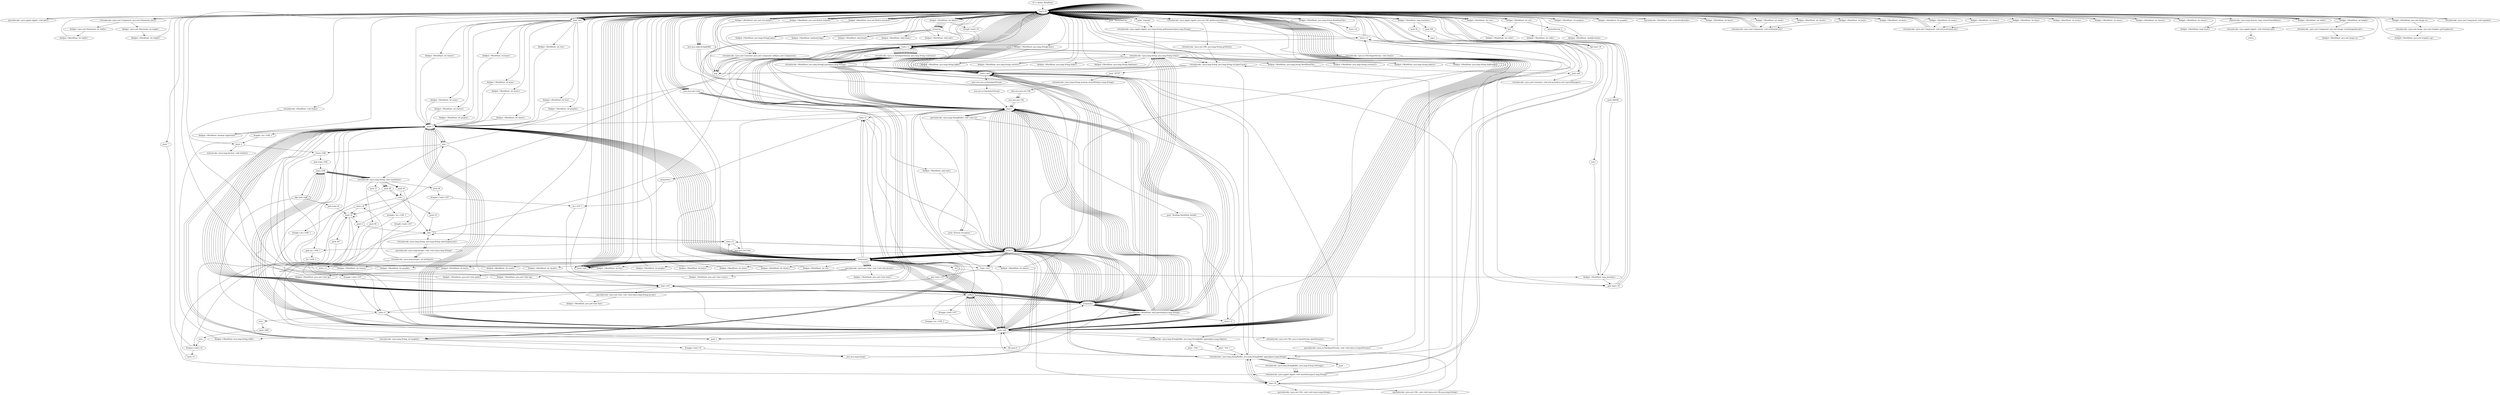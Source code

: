 digraph "" {
    "r0 := @this: WordHunt"
    "load.r r0"
    "r0 := @this: WordHunt"->"load.r r0";
    "specialinvoke <java.applet.Applet: void init()>"
    "load.r r0"->"specialinvoke <java.applet.Applet: void init()>";
    "specialinvoke <java.applet.Applet: void init()>"->"load.r r0";
    "load.r r0"->"load.r r0";
    "virtualinvoke <java.awt.Component: java.awt.Dimension size()>"
    "load.r r0"->"virtualinvoke <java.awt.Component: java.awt.Dimension size()>";
    "fieldget <java.awt.Dimension: int width>"
    "virtualinvoke <java.awt.Component: java.awt.Dimension size()>"->"fieldget <java.awt.Dimension: int width>";
    "fieldput <WordHunt: int width>"
    "fieldget <java.awt.Dimension: int width>"->"fieldput <WordHunt: int width>";
    "fieldput <WordHunt: int width>"->"load.r r0";
    "load.r r0"->"load.r r0";
    "load.r r0"->"virtualinvoke <java.awt.Component: java.awt.Dimension size()>";
    "fieldget <java.awt.Dimension: int height>"
    "virtualinvoke <java.awt.Component: java.awt.Dimension size()>"->"fieldget <java.awt.Dimension: int height>";
    "fieldput <WordHunt: int height>"
    "fieldget <java.awt.Dimension: int height>"->"fieldput <WordHunt: int height>";
    "fieldput <WordHunt: int height>"->"load.r r0";
    "push \"regcode\""
    "load.r r0"->"push \"regcode\"";
    "virtualinvoke <java.applet.Applet: java.lang.String getParameter(java.lang.String)>"
    "push \"regcode\""->"virtualinvoke <java.applet.Applet: java.lang.String getParameter(java.lang.String)>";
    "store.r r1"
    "virtualinvoke <java.applet.Applet: java.lang.String getParameter(java.lang.String)>"->"store.r r1";
    "load.r r1"
    "store.r r1"->"load.r r1";
    "virtualinvoke <java.lang.String: java.lang.String trim()>"
    "load.r r1"->"virtualinvoke <java.lang.String: java.lang.String trim()>";
    "pop"
    "virtualinvoke <java.lang.String: java.lang.String trim()>"->"pop";
    "pop"->"load.r r1";
    "virtualinvoke <java.lang.String: java.lang.String toUpperCase()>"
    "load.r r1"->"virtualinvoke <java.lang.String: java.lang.String toUpperCase()>";
    "virtualinvoke <java.lang.String: java.lang.String toUpperCase()>"->"pop";
    "pop"->"load.r r1";
    "load.r r1"->"load.r r1";
    "virtualinvoke <java.lang.String: int length()>"
    "load.r r1"->"virtualinvoke <java.lang.String: int length()>";
    "push 1"
    "virtualinvoke <java.lang.String: int length()>"->"push 1";
    "sub.i"
    "push 1"->"sub.i";
    "virtualinvoke <java.lang.String: char charAt(int)>"
    "sub.i"->"virtualinvoke <java.lang.String: char charAt(int)>";
    "push 48"
    "virtualinvoke <java.lang.String: char charAt(int)>"->"push 48";
    "sub.c"
    "push 48"->"sub.c";
    "store.i i0"
    "sub.c"->"store.i i0";
    "load.i i0"
    "store.i i0"->"load.i i0";
    "push 4"
    "load.i i0"->"push 4";
    "add.i"
    "push 4"->"add.i";
    "add.i"->"load.r r1";
    "load.r r1"->"virtualinvoke <java.lang.String: int length()>";
    "ifcmpge.i load.r r0"
    "virtualinvoke <java.lang.String: int length()>"->"ifcmpge.i load.r r0";
    "new java.lang.Integer"
    "ifcmpge.i load.r r0"->"new java.lang.Integer";
    "dup1.r"
    "new java.lang.Integer"->"dup1.r";
    "dup1.r"->"load.r r1";
    "load.r r1"->"load.i i0";
    "load.i i0"->"load.i i0";
    "push 3"
    "load.i i0"->"push 3";
    "push 3"->"add.i";
    "virtualinvoke <java.lang.String: java.lang.String substring(int,int)>"
    "add.i"->"virtualinvoke <java.lang.String: java.lang.String substring(int,int)>";
    "specialinvoke <java.lang.Integer: void <init>(java.lang.String)>"
    "virtualinvoke <java.lang.String: java.lang.String substring(int,int)>"->"specialinvoke <java.lang.Integer: void <init>(java.lang.String)>";
    "virtualinvoke <java.lang.Integer: int intValue()>"
    "specialinvoke <java.lang.Integer: void <init>(java.lang.String)>"->"virtualinvoke <java.lang.Integer: int intValue()>";
    "virtualinvoke <java.lang.Integer: int intValue()>"->"store.i i0";
    "store.i i0"->"new java.lang.Integer";
    "new java.lang.Integer"->"dup1.r";
    "dup1.r"->"load.r r1";
    "load.r r1"->"load.r r1";
    "load.r r1"->"virtualinvoke <java.lang.String: int length()>";
    "virtualinvoke <java.lang.String: int length()>"->"push 4";
    "push 4"->"sub.i";
    "sub.i"->"load.r r1";
    "load.r r1"->"virtualinvoke <java.lang.String: int length()>";
    "virtualinvoke <java.lang.String: int length()>"->"push 1";
    "push 1"->"sub.i";
    "sub.i"->"virtualinvoke <java.lang.String: java.lang.String substring(int,int)>";
    "virtualinvoke <java.lang.String: java.lang.String substring(int,int)>"->"specialinvoke <java.lang.Integer: void <init>(java.lang.String)>";
    "specialinvoke <java.lang.Integer: void <init>(java.lang.String)>"->"virtualinvoke <java.lang.Integer: int intValue()>";
    "store.i r1"
    "virtualinvoke <java.lang.Integer: int intValue()>"->"store.i r1";
    "store.i r1"->"load.r r0";
    "virtualinvoke <java.applet.Applet: java.net.URL getDocumentBase()>"
    "load.r r0"->"virtualinvoke <java.applet.Applet: java.net.URL getDocumentBase()>";
    "virtualinvoke <java.net.URL: java.lang.String getHost()>"
    "virtualinvoke <java.applet.Applet: java.net.URL getDocumentBase()>"->"virtualinvoke <java.net.URL: java.lang.String getHost()>";
    "virtualinvoke <java.net.URL: java.lang.String getHost()>"->"virtualinvoke <java.lang.String: java.lang.String toUpperCase()>";
    "store.r $r9"
    "virtualinvoke <java.lang.String: java.lang.String toUpperCase()>"->"store.r $r9";
    "push 0"
    "store.r $r9"->"push 0";
    "store.i i1"
    "push 0"->"store.i i1";
    "store.i i1"->"push 0";
    "store.i i107"
    "push 0"->"store.i i107";
    "load.r $r9"
    "store.i i107"->"load.r $r9";
    "load.r $r9"->"virtualinvoke <java.lang.String: int length()>";
    "ifle push 0"
    "virtualinvoke <java.lang.String: int length()>"->"ifle push 0";
    "ifle push 0"->"load.r $r9";
    "load.r $r9"->"virtualinvoke <java.lang.String: int length()>";
    "virtualinvoke <java.lang.String: int length()>"->"push 1";
    "push 1"->"sub.i";
    "store.i i108"
    "sub.i"->"store.i i108";
    "goto load.i i108"
    "store.i i108"->"goto load.i i108";
    "load.i i108"
    "goto load.i i108"->"load.i i108";
    "ifge load.r $r9"
    "load.i i108"->"ifge load.r $r9";
    "goto load.i i0"
    "ifge load.r $r9"->"goto load.i i0";
    "goto load.i i0"->"load.i i0";
    "push 347"
    "load.i i0"->"push 347";
    "ifcmpne.i load.r r0"
    "push 347"->"ifcmpne.i load.r r0";
    "load.i r1"
    "ifcmpne.i load.r r0"->"load.i r1";
    "load.i r1"->"load.i i0";
    "load.i i1"
    "load.i i0"->"load.i i1";
    "mul.i"
    "load.i i1"->"mul.i";
    "push 1000"
    "mul.i"->"push 1000";
    "rem.i"
    "push 1000"->"rem.i";
    "rem.i"->"ifcmpne.i load.r r0";
    "ifcmpne.i load.r r0"->"load.r r0";
    "load.r r0"->"push 1";
    "fieldput <WordHunt: boolean registered>"
    "push 1"->"fieldput <WordHunt: boolean registered>";
    "fieldput <WordHunt: boolean registered>"->"load.r r0";
    "load.r r0"->"load.r r0";
    "push \"WordHuntFile\""
    "load.r r0"->"push \"WordHuntFile\"";
    "push \"WordHuntFile\""->"virtualinvoke <java.applet.Applet: java.lang.String getParameter(java.lang.String)>";
    "virtualinvoke <java.applet.Applet: java.lang.String getParameter(java.lang.String)>"->"virtualinvoke <java.lang.String: java.lang.String trim()>";
    "fieldput <WordHunt: java.lang.String WordHuntFile>"
    "virtualinvoke <java.lang.String: java.lang.String trim()>"->"fieldput <WordHunt: java.lang.String WordHuntFile>";
    "push null"
    "fieldput <WordHunt: java.lang.String WordHuntFile>"->"push null";
    "push null"->"store.r r1";
    "store.r r1"->"load.r r0";
    "fieldget <WordHunt: java.lang.String WordHuntFile>"
    "load.r r0"->"fieldget <WordHunt: java.lang.String WordHuntFile>";
    "store.r i0"
    "fieldget <WordHunt: java.lang.String WordHuntFile>"->"store.r i0";
    "store.r i0"->"load.r r0";
    "new java.lang.StringBuffer"
    "load.r r0"->"new java.lang.StringBuffer";
    "new java.lang.StringBuffer"->"dup1.r";
    "specialinvoke <java.lang.StringBuffer: void <init>()>"
    "dup1.r"->"specialinvoke <java.lang.StringBuffer: void <init>()>";
    "push \"Reading WordHunt datafile \""
    "specialinvoke <java.lang.StringBuffer: void <init>()>"->"push \"Reading WordHunt datafile \"";
    "virtualinvoke <java.lang.StringBuffer: java.lang.StringBuffer append(java.lang.String)>"
    "push \"Reading WordHunt datafile \""->"virtualinvoke <java.lang.StringBuffer: java.lang.StringBuffer append(java.lang.String)>";
    "virtualinvoke <java.lang.StringBuffer: java.lang.StringBuffer append(java.lang.String)>"->"load.r r0";
    "load.r r0"->"fieldget <WordHunt: java.lang.String WordHuntFile>";
    "fieldget <WordHunt: java.lang.String WordHuntFile>"->"virtualinvoke <java.lang.StringBuffer: java.lang.StringBuffer append(java.lang.String)>";
    "push \"...\""
    "virtualinvoke <java.lang.StringBuffer: java.lang.StringBuffer append(java.lang.String)>"->"push \"...\"";
    "push \"...\""->"virtualinvoke <java.lang.StringBuffer: java.lang.StringBuffer append(java.lang.String)>";
    "virtualinvoke <java.lang.StringBuffer: java.lang.String toString()>"
    "virtualinvoke <java.lang.StringBuffer: java.lang.StringBuffer append(java.lang.String)>"->"virtualinvoke <java.lang.StringBuffer: java.lang.String toString()>";
    "virtualinvoke <java.applet.Applet: void showStatus(java.lang.String)>"
    "virtualinvoke <java.lang.StringBuffer: java.lang.String toString()>"->"virtualinvoke <java.applet.Applet: void showStatus(java.lang.String)>";
    "load.r i0"
    "virtualinvoke <java.applet.Applet: void showStatus(java.lang.String)>"->"load.r i0";
    "load.r i0"->"virtualinvoke <java.lang.String: java.lang.String toUpperCase()>";
    "push \"HTTP\""
    "virtualinvoke <java.lang.String: java.lang.String toUpperCase()>"->"push \"HTTP\"";
    "virtualinvoke <java.lang.String: boolean startsWith(java.lang.String)>"
    "push \"HTTP\""->"virtualinvoke <java.lang.String: boolean startsWith(java.lang.String)>";
    "ifeq new java.net.URL"
    "virtualinvoke <java.lang.String: boolean startsWith(java.lang.String)>"->"ifeq new java.net.URL";
    "new java.net.URL"
    "ifeq new java.net.URL"->"new java.net.URL";
    "new java.net.URL"->"dup1.r";
    "dup1.r"->"load.r i0";
    "specialinvoke <java.net.URL: void <init>(java.lang.String)>"
    "load.r i0"->"specialinvoke <java.net.URL: void <init>(java.lang.String)>";
    "specialinvoke <java.net.URL: void <init>(java.lang.String)>"->"store.r $r9";
    "goto new java.io.DataInputStream"
    "store.r $r9"->"goto new java.io.DataInputStream";
    "new java.io.DataInputStream"
    "goto new java.io.DataInputStream"->"new java.io.DataInputStream";
    "new java.io.DataInputStream"->"dup1.r";
    "dup1.r"->"load.r $r9";
    "virtualinvoke <java.net.URL: java.io.InputStream openStream()>"
    "load.r $r9"->"virtualinvoke <java.net.URL: java.io.InputStream openStream()>";
    "specialinvoke <java.io.DataInputStream: void <init>(java.io.InputStream)>"
    "virtualinvoke <java.net.URL: java.io.InputStream openStream()>"->"specialinvoke <java.io.DataInputStream: void <init>(java.io.InputStream)>";
    "specialinvoke <java.io.DataInputStream: void <init>(java.io.InputStream)>"->"store.r r1";
    "goto load.r r0"
    "store.r r1"->"goto load.r r0";
    "goto load.r r0"->"load.r r0";
    "load.r r0"->"load.r r0";
    "load.r r0"->"load.r r1";
    "virtualinvoke <java.io.DataInputStream: java.lang.String readLine()>"
    "load.r r1"->"virtualinvoke <java.io.DataInputStream: java.lang.String readLine()>";
    "virtualinvoke <WordHunt: java.lang.String[] parse(java.lang.String)>"
    "virtualinvoke <java.io.DataInputStream: java.lang.String readLine()>"->"virtualinvoke <WordHunt: java.lang.String[] parse(java.lang.String)>";
    "virtualinvoke <WordHunt: java.lang.String[] parse(java.lang.String)>"->"dup1.r";
    "dup1.r"->"push 0";
    "arrayread.r"
    "push 0"->"arrayread.r";
    "arrayread.r"->"store.r $r9";
    "store.r $r9"->"load.r r0";
    "load.r r0"->"load.r $r9";
    "virtualinvoke <WordHunt: int[] parseInt(java.lang.String)>"
    "load.r $r9"->"virtualinvoke <WordHunt: int[] parseInt(java.lang.String)>";
    "virtualinvoke <WordHunt: int[] parseInt(java.lang.String)>"->"store.r $r9";
    "store.r $r9"->"load.r r0";
    "new java.awt.Color"
    "load.r r0"->"new java.awt.Color";
    "new java.awt.Color"->"dup1.r";
    "dup1.r"->"load.r $r9";
    "load.r $r9"->"push 0";
    "arrayread.i"
    "push 0"->"arrayread.i";
    "arrayread.i"->"load.r $r9";
    "load.r $r9"->"push 1";
    "push 1"->"arrayread.i";
    "arrayread.i"->"load.r $r9";
    "push 2"
    "load.r $r9"->"push 2";
    "push 2"->"arrayread.i";
    "specialinvoke <java.awt.Color: void <init>(int,int,int)>"
    "arrayread.i"->"specialinvoke <java.awt.Color: void <init>(int,int,int)>";
    "fieldput <WordHunt: java.awt.Color bg>"
    "specialinvoke <java.awt.Color: void <init>(int,int,int)>"->"fieldput <WordHunt: java.awt.Color bg>";
    "fieldput <WordHunt: java.awt.Color bg>"->"push 1";
    "push 1"->"arrayread.r";
    "arrayread.r"->"virtualinvoke <WordHunt: int[] parseInt(java.lang.String)>";
    "virtualinvoke <WordHunt: int[] parseInt(java.lang.String)>"->"store.r $r9";
    "store.r $r9"->"load.r r0";
    "load.r r0"->"new java.awt.Color";
    "new java.awt.Color"->"dup1.r";
    "dup1.r"->"load.r $r9";
    "load.r $r9"->"push 0";
    "push 0"->"arrayread.i";
    "arrayread.i"->"load.r $r9";
    "load.r $r9"->"push 1";
    "push 1"->"arrayread.i";
    "arrayread.i"->"load.r $r9";
    "load.r $r9"->"push 2";
    "push 2"->"arrayread.i";
    "arrayread.i"->"specialinvoke <java.awt.Color: void <init>(int,int,int)>";
    "fieldput <WordHunt: java.awt.Color fg>"
    "specialinvoke <java.awt.Color: void <init>(int,int,int)>"->"fieldput <WordHunt: java.awt.Color fg>";
    "fieldput <WordHunt: java.awt.Color fg>"->"load.r r0";
    "load.r r0"->"load.r r0";
    "load.r r0"->"load.r r1";
    "load.r r1"->"virtualinvoke <java.io.DataInputStream: java.lang.String readLine()>";
    "virtualinvoke <java.io.DataInputStream: java.lang.String readLine()>"->"virtualinvoke <WordHunt: java.lang.String[] parse(java.lang.String)>";
    "virtualinvoke <WordHunt: java.lang.String[] parse(java.lang.String)>"->"push 0";
    "push 0"->"arrayread.r";
    "arrayread.r"->"virtualinvoke <java.lang.String: java.lang.String trim()>";
    "fieldput <WordHunt: java.lang.String bgfile>"
    "virtualinvoke <java.lang.String: java.lang.String trim()>"->"fieldput <WordHunt: java.lang.String bgfile>";
    "fieldput <WordHunt: java.lang.String bgfile>"->"load.r r0";
    "load.r r0"->"load.r r0";
    "load.r r0"->"load.r r0";
    "load.r r0"->"load.r r1";
    "load.r r1"->"virtualinvoke <java.io.DataInputStream: java.lang.String readLine()>";
    "virtualinvoke <java.io.DataInputStream: java.lang.String readLine()>"->"virtualinvoke <WordHunt: java.lang.String[] parse(java.lang.String)>";
    "virtualinvoke <WordHunt: java.lang.String[] parse(java.lang.String)>"->"dup1.r";
    "dup1.r"->"push 0";
    "push 0"->"arrayread.r";
    "arrayread.r"->"virtualinvoke <java.lang.String: java.lang.String trim()>";
    "virtualinvoke <java.lang.String: java.lang.String trim()>"->"store.r $r9";
    "store.r $r9"->"load.r r0";
    "load.r r0"->"load.r $r9";
    "fieldput <WordHunt: java.lang.String titfile>"
    "load.r $r9"->"fieldput <WordHunt: java.lang.String titfile>";
    "fieldput <WordHunt: java.lang.String titfile>"->"push 1";
    "push 1"->"arrayread.r";
    "arrayread.r"->"virtualinvoke <WordHunt: int[] parseInt(java.lang.String)>";
    "virtualinvoke <WordHunt: int[] parseInt(java.lang.String)>"->"dup1.r";
    "dup1.r"->"push 0";
    "push 0"->"arrayread.i";
    "store.i $r9"
    "arrayread.i"->"store.i $r9";
    "store.i $r9"->"load.r r0";
    "load.i $r9"
    "load.r r0"->"load.i $r9";
    "fieldput <WordHunt: int titx>"
    "load.i $r9"->"fieldput <WordHunt: int titx>";
    "fieldput <WordHunt: int titx>"->"push 1";
    "push 1"->"arrayread.i";
    "fieldput <WordHunt: int tity>"
    "arrayread.i"->"fieldput <WordHunt: int tity>";
    "fieldput <WordHunt: int tity>"->"load.r r0";
    "load.r r0"->"load.r r0";
    "load.r r0"->"load.r r0";
    "load.r r0"->"load.r r1";
    "load.r r1"->"virtualinvoke <java.io.DataInputStream: java.lang.String readLine()>";
    "virtualinvoke <java.io.DataInputStream: java.lang.String readLine()>"->"virtualinvoke <WordHunt: java.lang.String[] parse(java.lang.String)>";
    "virtualinvoke <WordHunt: java.lang.String[] parse(java.lang.String)>"->"dup1.r";
    "dup1.r"->"push 0";
    "push 0"->"arrayread.r";
    "arrayread.r"->"store.r $r9";
    "store.r $r9"->"load.r r0";
    "load.r r0"->"load.r r0";
    "load.r r0"->"load.r $r9";
    "load.r $r9"->"virtualinvoke <WordHunt: int[] parseInt(java.lang.String)>";
    "virtualinvoke <WordHunt: int[] parseInt(java.lang.String)>"->"dup1.r";
    "dup1.r"->"push 0";
    "push 0"->"arrayread.i";
    "arrayread.i"->"store.i $r9";
    "store.i $r9"->"load.r r0";
    "load.r r0"->"load.i $r9";
    "fieldput <WordHunt: int graphw>"
    "load.i $r9"->"fieldput <WordHunt: int graphw>";
    "fieldput <WordHunt: int graphw>"->"push 1";
    "push 1"->"arrayread.i";
    "fieldput <WordHunt: int graphh>"
    "arrayread.i"->"fieldput <WordHunt: int graphh>";
    "fieldput <WordHunt: int graphh>"->"push 1";
    "push 1"->"arrayread.r";
    "arrayread.r"->"virtualinvoke <WordHunt: int[] parseInt(java.lang.String)>";
    "virtualinvoke <WordHunt: int[] parseInt(java.lang.String)>"->"dup1.r";
    "dup1.r"->"push 0";
    "push 0"->"arrayread.i";
    "arrayread.i"->"store.i $r9";
    "store.i $r9"->"load.r r0";
    "load.r r0"->"load.i $r9";
    "fieldput <WordHunt: int graphx>"
    "load.i $r9"->"fieldput <WordHunt: int graphx>";
    "fieldput <WordHunt: int graphx>"->"push 1";
    "push 1"->"arrayread.i";
    "fieldput <WordHunt: int graphy>"
    "arrayread.i"->"fieldput <WordHunt: int graphy>";
    "fieldput <WordHunt: int graphy>"->"load.r r0";
    "load.r r0"->"load.r r0";
    "load.r r0"->"load.r r0";
    "load.r r0"->"load.r r1";
    "load.r r1"->"virtualinvoke <java.io.DataInputStream: java.lang.String readLine()>";
    "virtualinvoke <java.io.DataInputStream: java.lang.String readLine()>"->"virtualinvoke <WordHunt: java.lang.String[] parse(java.lang.String)>";
    "virtualinvoke <WordHunt: java.lang.String[] parse(java.lang.String)>"->"dup1.r";
    "dup1.r"->"push 0";
    "push 0"->"arrayread.r";
    "arrayread.r"->"store.r $r9";
    "store.r $r9"->"load.r r0";
    "load.r r0"->"load.r r0";
    "load.r r0"->"load.r $r9";
    "load.r $r9"->"virtualinvoke <WordHunt: int[] parseInt(java.lang.String)>";
    "virtualinvoke <WordHunt: int[] parseInt(java.lang.String)>"->"dup1.r";
    "dup1.r"->"push 0";
    "push 0"->"arrayread.i";
    "arrayread.i"->"store.i $r9";
    "store.i $r9"->"load.r r0";
    "load.r r0"->"load.i $r9";
    "fieldput <WordHunt: int keyw>"
    "load.i $r9"->"fieldput <WordHunt: int keyw>";
    "fieldput <WordHunt: int keyw>"->"push 1";
    "push 1"->"arrayread.i";
    "fieldput <WordHunt: int keyh>"
    "arrayread.i"->"fieldput <WordHunt: int keyh>";
    "fieldput <WordHunt: int keyh>"->"push 1";
    "push 1"->"arrayread.r";
    "arrayread.r"->"virtualinvoke <WordHunt: int[] parseInt(java.lang.String)>";
    "virtualinvoke <WordHunt: int[] parseInt(java.lang.String)>"->"dup1.r";
    "dup1.r"->"push 0";
    "push 0"->"arrayread.i";
    "arrayread.i"->"store.i $r9";
    "store.i $r9"->"load.r r0";
    "load.r r0"->"load.i $r9";
    "fieldput <WordHunt: int keyx>"
    "load.i $r9"->"fieldput <WordHunt: int keyx>";
    "fieldput <WordHunt: int keyx>"->"push 1";
    "push 1"->"arrayread.i";
    "fieldput <WordHunt: int keyy>"
    "arrayread.i"->"fieldput <WordHunt: int keyy>";
    "fieldput <WordHunt: int keyy>"->"load.r r0";
    "load.r r0"->"load.r r0";
    "load.r r0"->"load.r r0";
    "load.r r0"->"load.r r1";
    "load.r r1"->"virtualinvoke <java.io.DataInputStream: java.lang.String readLine()>";
    "virtualinvoke <java.io.DataInputStream: java.lang.String readLine()>"->"virtualinvoke <WordHunt: java.lang.String[] parse(java.lang.String)>";
    "virtualinvoke <WordHunt: java.lang.String[] parse(java.lang.String)>"->"dup1.r";
    "dup1.r"->"push 0";
    "push 0"->"arrayread.r";
    "arrayread.r"->"store.r $r9";
    "store.r $r9"->"load.r r0";
    "load.r r0"->"load.r r0";
    "load.r r0"->"load.r $r9";
    "load.r $r9"->"virtualinvoke <WordHunt: int[] parseInt(java.lang.String)>";
    "virtualinvoke <WordHunt: int[] parseInt(java.lang.String)>"->"dup1.r";
    "dup1.r"->"push 0";
    "push 0"->"arrayread.i";
    "arrayread.i"->"store.i $r9";
    "store.i $r9"->"load.r r0";
    "load.r r0"->"load.i $r9";
    "fieldput <WordHunt: int neww>"
    "load.i $r9"->"fieldput <WordHunt: int neww>";
    "fieldput <WordHunt: int neww>"->"push 1";
    "push 1"->"arrayread.i";
    "fieldput <WordHunt: int newh>"
    "arrayread.i"->"fieldput <WordHunt: int newh>";
    "fieldput <WordHunt: int newh>"->"push 1";
    "push 1"->"arrayread.r";
    "arrayread.r"->"virtualinvoke <WordHunt: int[] parseInt(java.lang.String)>";
    "virtualinvoke <WordHunt: int[] parseInt(java.lang.String)>"->"dup1.r";
    "dup1.r"->"push 0";
    "push 0"->"arrayread.i";
    "arrayread.i"->"store.i $r9";
    "store.i $r9"->"load.r r0";
    "load.r r0"->"load.i $r9";
    "fieldput <WordHunt: int newx>"
    "load.i $r9"->"fieldput <WordHunt: int newx>";
    "fieldput <WordHunt: int newx>"->"push 1";
    "push 1"->"arrayread.i";
    "fieldput <WordHunt: int newy>"
    "arrayread.i"->"fieldput <WordHunt: int newy>";
    "fieldput <WordHunt: int newy>"->"load.r r0";
    "load.r r0"->"load.r r0";
    "load.r r0"->"load.r r0";
    "load.r r0"->"load.r r1";
    "load.r r1"->"virtualinvoke <java.io.DataInputStream: java.lang.String readLine()>";
    "virtualinvoke <java.io.DataInputStream: java.lang.String readLine()>"->"virtualinvoke <WordHunt: java.lang.String[] parse(java.lang.String)>";
    "virtualinvoke <WordHunt: java.lang.String[] parse(java.lang.String)>"->"dup1.r";
    "dup1.r"->"push 0";
    "push 0"->"arrayread.r";
    "arrayread.r"->"store.r $r9";
    "store.r $r9"->"load.r r0";
    "load.r r0"->"load.r r0";
    "load.r r0"->"load.r $r9";
    "load.r $r9"->"virtualinvoke <WordHunt: int[] parseInt(java.lang.String)>";
    "virtualinvoke <WordHunt: int[] parseInt(java.lang.String)>"->"dup1.r";
    "dup1.r"->"push 0";
    "push 0"->"arrayread.i";
    "arrayread.i"->"store.i $r9";
    "store.i $r9"->"load.r r0";
    "load.r r0"->"load.i $r9";
    "fieldput <WordHunt: int showw>"
    "load.i $r9"->"fieldput <WordHunt: int showw>";
    "fieldput <WordHunt: int showw>"->"push 1";
    "push 1"->"arrayread.i";
    "fieldput <WordHunt: int showh>"
    "arrayread.i"->"fieldput <WordHunt: int showh>";
    "fieldput <WordHunt: int showh>"->"push 1";
    "push 1"->"arrayread.r";
    "arrayread.r"->"virtualinvoke <WordHunt: int[] parseInt(java.lang.String)>";
    "virtualinvoke <WordHunt: int[] parseInt(java.lang.String)>"->"dup1.r";
    "dup1.r"->"push 0";
    "push 0"->"arrayread.i";
    "arrayread.i"->"store.i $r9";
    "store.i $r9"->"load.r r0";
    "load.r r0"->"load.i $r9";
    "fieldput <WordHunt: int showx>"
    "load.i $r9"->"fieldput <WordHunt: int showx>";
    "fieldput <WordHunt: int showx>"->"push 1";
    "push 1"->"arrayread.i";
    "fieldput <WordHunt: int showy>"
    "arrayread.i"->"fieldput <WordHunt: int showy>";
    "fieldput <WordHunt: int showy>"->"load.r r0";
    "load.r r0"->"load.r r0";
    "load.r r0"->"load.r r0";
    "load.r r0"->"load.r r1";
    "load.r r1"->"virtualinvoke <java.io.DataInputStream: java.lang.String readLine()>";
    "virtualinvoke <java.io.DataInputStream: java.lang.String readLine()>"->"virtualinvoke <WordHunt: java.lang.String[] parse(java.lang.String)>";
    "virtualinvoke <WordHunt: java.lang.String[] parse(java.lang.String)>"->"dup1.r";
    "dup1.r"->"push 0";
    "push 0"->"arrayread.r";
    "arrayread.r"->"store.r $r9";
    "store.r $r9"->"load.r r0";
    "load.r r0"->"load.r $r9";
    "load.r $r9"->"virtualinvoke <WordHunt: int[] parseInt(java.lang.String)>";
    "virtualinvoke <WordHunt: int[] parseInt(java.lang.String)>"->"store.r $r9";
    "store.r $r9"->"load.r r0";
    "load.r r0"->"new java.awt.Color";
    "new java.awt.Color"->"dup1.r";
    "dup1.r"->"load.r $r9";
    "load.r $r9"->"push 0";
    "push 0"->"arrayread.i";
    "arrayread.i"->"load.r $r9";
    "load.r $r9"->"push 1";
    "push 1"->"arrayread.i";
    "arrayread.i"->"load.r $r9";
    "load.r $r9"->"push 2";
    "push 2"->"arrayread.i";
    "arrayread.i"->"specialinvoke <java.awt.Color: void <init>(int,int,int)>";
    "fieldput <WordHunt: java.awt.Color gridc>"
    "specialinvoke <java.awt.Color: void <init>(int,int,int)>"->"fieldput <WordHunt: java.awt.Color gridc>";
    "fieldput <WordHunt: java.awt.Color gridc>"->"push 1";
    "push 1"->"arrayread.r";
    "arrayread.r"->"virtualinvoke <WordHunt: int[] parseInt(java.lang.String)>";
    "virtualinvoke <WordHunt: int[] parseInt(java.lang.String)>"->"dup1.r";
    "dup1.r"->"push 0";
    "push 0"->"arrayread.i";
    "arrayread.i"->"store.i $r9";
    "store.i $r9"->"load.r r0";
    "load.r r0"->"load.i $r9";
    "fieldput <WordHunt: int row>"
    "load.i $r9"->"fieldput <WordHunt: int row>";
    "fieldput <WordHunt: int row>"->"push 1";
    "push 1"->"arrayread.i";
    "fieldput <WordHunt: int col>"
    "arrayread.i"->"fieldput <WordHunt: int col>";
    "fieldput <WordHunt: int col>"->"load.r r0";
    "load.r r0"->"load.r r0";
    "fieldget <WordHunt: int row>"
    "load.r r0"->"fieldget <WordHunt: int row>";
    "fieldget <WordHunt: int row>"->"load.r r0";
    "fieldget <WordHunt: int col>"
    "load.r r0"->"fieldget <WordHunt: int col>";
    "newmultiarray 2"
    "fieldget <WordHunt: int col>"->"newmultiarray 2";
    "fieldput <WordHunt: char[][] board>"
    "newmultiarray 2"->"fieldput <WordHunt: char[][] board>";
    "fieldput <WordHunt: char[][] board>"->"load.r r0";
    "load.r r0"->"load.r r0";
    "fieldget <WordHunt: int graphw>"
    "load.r r0"->"fieldget <WordHunt: int graphw>";
    "fieldget <WordHunt: int graphw>"->"load.r r0";
    "load.r r0"->"fieldget <WordHunt: int col>";
    "div.i"
    "fieldget <WordHunt: int col>"->"div.i";
    "fieldput <WordHunt: int cellw>"
    "div.i"->"fieldput <WordHunt: int cellw>";
    "fieldput <WordHunt: int cellw>"->"load.r r0";
    "load.r r0"->"load.r r0";
    "fieldget <WordHunt: int graphh>"
    "load.r r0"->"fieldget <WordHunt: int graphh>";
    "fieldget <WordHunt: int graphh>"->"load.r r0";
    "load.r r0"->"fieldget <WordHunt: int row>";
    "fieldget <WordHunt: int row>"->"div.i";
    "fieldput <WordHunt: int cellh>"
    "div.i"->"fieldput <WordHunt: int cellh>";
    "fieldput <WordHunt: int cellh>"->"load.r r0";
    "load.r r0"->"load.r r1";
    "load.r r1"->"virtualinvoke <java.io.DataInputStream: java.lang.String readLine()>";
    "virtualinvoke <java.io.DataInputStream: java.lang.String readLine()>"->"virtualinvoke <WordHunt: int[] parseInt(java.lang.String)>";
    "virtualinvoke <WordHunt: int[] parseInt(java.lang.String)>"->"store.r $r9";
    "store.r $r9"->"load.r r0";
    "load.r r0"->"new java.awt.Color";
    "new java.awt.Color"->"dup1.r";
    "dup1.r"->"load.r $r9";
    "load.r $r9"->"push 0";
    "push 0"->"arrayread.i";
    "arrayread.i"->"load.r $r9";
    "load.r $r9"->"push 1";
    "push 1"->"arrayread.i";
    "arrayread.i"->"load.r $r9";
    "load.r $r9"->"push 2";
    "push 2"->"arrayread.i";
    "arrayread.i"->"specialinvoke <java.awt.Color: void <init>(int,int,int)>";
    "fieldput <WordHunt: java.awt.Color crossc>"
    "specialinvoke <java.awt.Color: void <init>(int,int,int)>"->"fieldput <WordHunt: java.awt.Color crossc>";
    "fieldput <WordHunt: java.awt.Color crossc>"->"load.r r0";
    "load.r r0"->"load.r r1";
    "load.r r1"->"virtualinvoke <java.io.DataInputStream: java.lang.String readLine()>";
    "virtualinvoke <java.io.DataInputStream: java.lang.String readLine()>"->"virtualinvoke <WordHunt: java.lang.String[] parse(java.lang.String)>";
    "virtualinvoke <WordHunt: java.lang.String[] parse(java.lang.String)>"->"store.r $r9";
    "store.r $r9"->"load.r r0";
    "load.r r0"->"load.r $r9";
    "load.r $r9"->"push 0";
    "push 0"->"arrayread.r";
    "arrayread.r"->"virtualinvoke <WordHunt: int[] parseInt(java.lang.String)>";
    "store.r i1"
    "virtualinvoke <WordHunt: int[] parseInt(java.lang.String)>"->"store.r i1";
    "store.r i1"->"load.r r0";
    "load.r r0"->"new java.awt.Color";
    "new java.awt.Color"->"dup1.r";
    "load.r i1"
    "dup1.r"->"load.r i1";
    "load.r i1"->"push 0";
    "push 0"->"arrayread.i";
    "arrayread.i"->"load.r i1";
    "load.r i1"->"push 1";
    "push 1"->"arrayread.i";
    "arrayread.i"->"load.r i1";
    "load.r i1"->"push 2";
    "push 2"->"arrayread.i";
    "arrayread.i"->"specialinvoke <java.awt.Color: void <init>(int,int,int)>";
    "fieldput <WordHunt: java.awt.Color fontc>"
    "specialinvoke <java.awt.Color: void <init>(int,int,int)>"->"fieldput <WordHunt: java.awt.Color fontc>";
    "fieldput <WordHunt: java.awt.Color fontc>"->"load.r r0";
    "load.r r0"->"load.r r0";
    "load.r r0"->"load.r $r9";
    "load.r $r9"->"push 2";
    "push 2"->"arrayread.r";
    "arrayread.r"->"virtualinvoke <WordHunt: int[] parseInt(java.lang.String)>";
    "virtualinvoke <WordHunt: int[] parseInt(java.lang.String)>"->"push 0";
    "push 0"->"arrayread.i";
    "arrayread.i"->"store.i i107";
    "store.i i107"->"load.r r0";
    "load.r r0"->"load.r $r9";
    "load.r $r9"->"push 3";
    "push 3"->"arrayread.r";
    "arrayread.r"->"virtualinvoke <WordHunt: int[] parseInt(java.lang.String)>";
    "virtualinvoke <WordHunt: int[] parseInt(java.lang.String)>"->"push 0";
    "push 0"->"arrayread.i";
    "arrayread.i"->"store.i i1";
    "new java.awt.Font"
    "store.i i1"->"new java.awt.Font";
    "new java.awt.Font"->"dup1.r";
    "dup1.r"->"load.r $r9";
    "load.r $r9"->"push 1";
    "push 1"->"arrayread.r";
    "arrayread.r"->"load.i i1";
    "load.i i107"
    "load.i i1"->"load.i i107";
    "specialinvoke <java.awt.Font: void <init>(java.lang.String,int,int)>"
    "load.i i107"->"specialinvoke <java.awt.Font: void <init>(java.lang.String,int,int)>";
    "fieldput <WordHunt: java.awt.Font font>"
    "specialinvoke <java.awt.Font: void <init>(java.lang.String,int,int)>"->"fieldput <WordHunt: java.awt.Font font>";
    "fieldput <WordHunt: java.awt.Font font>"->"load.r r0";
    "load.r r0"->"load.r r0";
    "load.r r0"->"load.r r0";
    "load.r r0"->"load.r r1";
    "load.r r1"->"virtualinvoke <java.io.DataInputStream: java.lang.String readLine()>";
    "virtualinvoke <java.io.DataInputStream: java.lang.String readLine()>"->"virtualinvoke <WordHunt: java.lang.String[] parse(java.lang.String)>";
    "virtualinvoke <WordHunt: java.lang.String[] parse(java.lang.String)>"->"dup1.r";
    "dup1.r"->"push 0";
    "push 0"->"arrayread.r";
    "arrayread.r"->"store.r $r9";
    "store.r $r9"->"load.r r0";
    "load.r r0"->"load.r r0";
    "load.r r0"->"load.r $r9";
    "load.r $r9"->"virtualinvoke <WordHunt: int[] parseInt(java.lang.String)>";
    "virtualinvoke <WordHunt: int[] parseInt(java.lang.String)>"->"dup1.r";
    "dup1.r"->"push 0";
    "push 0"->"arrayread.i";
    "arrayread.i"->"store.i $r9";
    "store.i $r9"->"load.r r0";
    "load.r r0"->"load.i $r9";
    "fieldput <WordHunt: int timerx>"
    "load.i $r9"->"fieldput <WordHunt: int timerx>";
    "fieldput <WordHunt: int timerx>"->"push 1";
    "push 1"->"arrayread.i";
    "fieldput <WordHunt: int timery>"
    "arrayread.i"->"fieldput <WordHunt: int timery>";
    "fieldput <WordHunt: int timery>"->"push 1";
    "push 1"->"arrayread.r";
    "arrayread.r"->"virtualinvoke <WordHunt: int[] parseInt(java.lang.String)>";
    "virtualinvoke <WordHunt: int[] parseInt(java.lang.String)>"->"push 0";
    "push 0"->"arrayread.i";
    "i2l"
    "arrayread.i"->"i2l";
    "fieldput <WordHunt: long maxtime>"
    "i2l"->"fieldput <WordHunt: long maxtime>";
    "fieldput <WordHunt: long maxtime>"->"load.r r0";
    "fieldget <WordHunt: long maxtime>"
    "load.r r0"->"fieldget <WordHunt: long maxtime>";
    "push 0L"
    "fieldget <WordHunt: long maxtime>"->"push 0L";
    "cmp.l"
    "push 0L"->"cmp.l";
    "ifgt load.r r0"
    "cmp.l"->"ifgt load.r r0";
    "ifgt load.r r0"->"load.r r0";
    "push 36000L"
    "load.r r0"->"push 36000L";
    "push 36000L"->"fieldput <WordHunt: long maxtime>";
    "fieldput <WordHunt: long maxtime>"->"goto load.r r0";
    "goto load.r r0"->"load.r r0";
    "load.r r0"->"load.r r1";
    "load.r r1"->"virtualinvoke <java.io.DataInputStream: java.lang.String readLine()>";
    "virtualinvoke <java.io.DataInputStream: java.lang.String readLine()>"->"virtualinvoke <WordHunt: java.lang.String[] parse(java.lang.String)>";
    "virtualinvoke <WordHunt: java.lang.String[] parse(java.lang.String)>"->"store.r $r9";
    "store.r $r9"->"load.r r0";
    "load.r r0"->"load.r $r9";
    "load.r $r9"->"push 0";
    "push 0"->"arrayread.r";
    "arrayread.r"->"virtualinvoke <java.lang.String: java.lang.String trim()>";
    "fieldput <WordHunt: java.lang.String overtext>"
    "virtualinvoke <java.lang.String: java.lang.String trim()>"->"fieldput <WordHunt: java.lang.String overtext>";
    "fieldput <WordHunt: java.lang.String overtext>"->"load.r r0";
    "load.r r0"->"load.r $r9";
    "load.r $r9"->"push 1";
    "push 1"->"arrayread.r";
    "arrayread.r"->"virtualinvoke <java.lang.String: java.lang.String trim()>";
    "fieldput <WordHunt: java.lang.String linkto>"
    "virtualinvoke <java.lang.String: java.lang.String trim()>"->"fieldput <WordHunt: java.lang.String linkto>";
    "fieldput <WordHunt: java.lang.String linkto>"->"load.r r0";
    "load.r r0"->"load.r $r9";
    "load.r $r9"->"push 2";
    "push 2"->"arrayread.r";
    "arrayread.r"->"virtualinvoke <java.lang.String: java.lang.String trim()>";
    "fieldput <WordHunt: java.lang.String linkframe>"
    "virtualinvoke <java.lang.String: java.lang.String trim()>"->"fieldput <WordHunt: java.lang.String linkframe>";
    "fieldput <WordHunt: java.lang.String linkframe>"->"load.r r0";
    "load.r r0"->"load.r r1";
    "load.r r1"->"virtualinvoke <java.io.DataInputStream: java.lang.String readLine()>";
    "virtualinvoke <java.io.DataInputStream: java.lang.String readLine()>"->"virtualinvoke <WordHunt: java.lang.String[] parse(java.lang.String)>";
    "virtualinvoke <WordHunt: java.lang.String[] parse(java.lang.String)>"->"store.r $r9";
    "store.r $r9"->"load.r r0";
    "load.r r0"->"load.r $r9";
    "load.r $r9"->"push 0";
    "push 0"->"arrayread.r";
    "arrayread.r"->"virtualinvoke <java.lang.String: java.lang.String trim()>";
    "fieldput <WordHunt: java.lang.String overtext2>"
    "virtualinvoke <java.lang.String: java.lang.String trim()>"->"fieldput <WordHunt: java.lang.String overtext2>";
    "fieldput <WordHunt: java.lang.String overtext2>"->"load.r r0";
    "load.r r0"->"load.r $r9";
    "load.r $r9"->"push 1";
    "push 1"->"arrayread.r";
    "arrayread.r"->"virtualinvoke <java.lang.String: java.lang.String trim()>";
    "fieldput <WordHunt: java.lang.String linkto2>"
    "virtualinvoke <java.lang.String: java.lang.String trim()>"->"fieldput <WordHunt: java.lang.String linkto2>";
    "fieldput <WordHunt: java.lang.String linkto2>"->"load.r r0";
    "load.r r0"->"load.r $r9";
    "load.r $r9"->"push 2";
    "push 2"->"arrayread.r";
    "arrayread.r"->"virtualinvoke <java.lang.String: java.lang.String trim()>";
    "fieldput <WordHunt: java.lang.String linkframe2>"
    "virtualinvoke <java.lang.String: java.lang.String trim()>"->"fieldput <WordHunt: java.lang.String linkframe2>";
    "fieldput <WordHunt: java.lang.String linkframe2>"->"load.r r0";
    "load.r r0"->"load.r r0";
    "load.r r0"->"load.r r1";
    "load.r r1"->"virtualinvoke <java.io.DataInputStream: java.lang.String readLine()>";
    "virtualinvoke <java.io.DataInputStream: java.lang.String readLine()>"->"virtualinvoke <WordHunt: int[] parseInt(java.lang.String)>";
    "virtualinvoke <WordHunt: int[] parseInt(java.lang.String)>"->"push 0";
    "push 0"->"arrayread.i";
    "fieldput <WordHunt: int nkeys>"
    "arrayread.i"->"fieldput <WordHunt: int nkeys>";
    "fieldput <WordHunt: int nkeys>"->"load.r r0";
    "load.r r0"->"load.r r0";
    "fieldget <WordHunt: int nkeys>"
    "load.r r0"->"fieldget <WordHunt: int nkeys>";
    "newarray"
    "fieldget <WordHunt: int nkeys>"->"newarray";
    "fieldput <WordHunt: java.lang.String[] keys>"
    "newarray"->"fieldput <WordHunt: java.lang.String[] keys>";
    "fieldput <WordHunt: java.lang.String[] keys>"->"load.r r0";
    "load.r r0"->"load.r r0";
    "load.r r0"->"fieldget <WordHunt: int nkeys>";
    "fieldget <WordHunt: int nkeys>"->"newarray";
    "fieldput <WordHunt: boolean[] flag>"
    "newarray"->"fieldput <WordHunt: boolean[] flag>";
    "fieldput <WordHunt: boolean[] flag>"->"load.r r0";
    "load.r r0"->"load.r r0";
    "load.r r0"->"fieldget <WordHunt: int nkeys>";
    "fieldget <WordHunt: int nkeys>"->"newarray";
    "fieldput <WordHunt: int[] headr>"
    "newarray"->"fieldput <WordHunt: int[] headr>";
    "fieldput <WordHunt: int[] headr>"->"load.r r0";
    "load.r r0"->"load.r r0";
    "load.r r0"->"fieldget <WordHunt: int nkeys>";
    "fieldget <WordHunt: int nkeys>"->"newarray";
    "fieldput <WordHunt: int[] headc>"
    "newarray"->"fieldput <WordHunt: int[] headc>";
    "fieldput <WordHunt: int[] headc>"->"load.r r0";
    "load.r r0"->"load.r r0";
    "load.r r0"->"fieldget <WordHunt: int nkeys>";
    "fieldget <WordHunt: int nkeys>"->"newarray";
    "fieldput <WordHunt: int[] tailr>"
    "newarray"->"fieldput <WordHunt: int[] tailr>";
    "fieldput <WordHunt: int[] tailr>"->"load.r r0";
    "load.r r0"->"load.r r0";
    "load.r r0"->"fieldget <WordHunt: int nkeys>";
    "fieldget <WordHunt: int nkeys>"->"newarray";
    "fieldput <WordHunt: int[] tailc>"
    "newarray"->"fieldput <WordHunt: int[] tailc>";
    "fieldput <WordHunt: int[] tailc>"->"push 0";
    "push 0"->"store.i i107";
    "goto load.i i107"
    "store.i i107"->"goto load.i i107";
    "goto load.i i107"->"load.i i107";
    "load.i i107"->"load.r r0";
    "load.r r0"->"fieldget <WordHunt: int nkeys>";
    "ifcmplt.i load.r r0"
    "fieldget <WordHunt: int nkeys>"->"ifcmplt.i load.r r0";
    "ifcmplt.i load.r r0"->"load.r r1";
    "virtualinvoke <java.io.FilterInputStream: void close()>"
    "load.r r1"->"virtualinvoke <java.io.FilterInputStream: void close()>";
    "virtualinvoke <java.io.FilterInputStream: void close()>"->"goto load.r r0";
    "goto load.r r0"->"load.r r0";
    "push \"\""
    "load.r r0"->"push \"\"";
    "push \"\""->"virtualinvoke <java.applet.Applet: void showStatus(java.lang.String)>";
    "virtualinvoke <java.applet.Applet: void showStatus(java.lang.String)>"->"load.r r0";
    "specialinvoke <WordHunt: void createNewBoard()>"
    "load.r r0"->"specialinvoke <WordHunt: void createNewBoard()>";
    "specialinvoke <WordHunt: void createNewBoard()>"->"load.r r0";
    "load.r r0"->"push null";
    "virtualinvoke <java.awt.Container: void setLayout(java.awt.LayoutManager)>"
    "push null"->"virtualinvoke <java.awt.Container: void setLayout(java.awt.LayoutManager)>";
    "virtualinvoke <java.awt.Container: void setLayout(java.awt.LayoutManager)>"->"load.r r0";
    "load.r r0"->"load.r r0";
    "fieldget <WordHunt: java.awt.List keylist>"
    "load.r r0"->"fieldget <WordHunt: java.awt.List keylist>";
    "virtualinvoke <java.awt.Container: java.awt.Component add(java.awt.Component)>"
    "fieldget <WordHunt: java.awt.List keylist>"->"virtualinvoke <java.awt.Container: java.awt.Component add(java.awt.Component)>";
    "virtualinvoke <java.awt.Container: java.awt.Component add(java.awt.Component)>"->"pop";
    "pop"->"load.r r0";
    "load.r r0"->"fieldget <WordHunt: java.awt.List keylist>";
    "fieldget <WordHunt: java.awt.List keylist>"->"load.r r0";
    "fieldget <WordHunt: int keyw>"
    "load.r r0"->"fieldget <WordHunt: int keyw>";
    "fieldget <WordHunt: int keyw>"->"load.r r0";
    "fieldget <WordHunt: int keyh>"
    "load.r r0"->"fieldget <WordHunt: int keyh>";
    "virtualinvoke <java.awt.Component: void setSize(int,int)>"
    "fieldget <WordHunt: int keyh>"->"virtualinvoke <java.awt.Component: void setSize(int,int)>";
    "virtualinvoke <java.awt.Component: void setSize(int,int)>"->"load.r r0";
    "load.r r0"->"fieldget <WordHunt: java.awt.List keylist>";
    "fieldget <WordHunt: java.awt.List keylist>"->"load.r r0";
    "fieldget <WordHunt: int keyx>"
    "load.r r0"->"fieldget <WordHunt: int keyx>";
    "fieldget <WordHunt: int keyx>"->"load.r r0";
    "fieldget <WordHunt: int keyy>"
    "load.r r0"->"fieldget <WordHunt: int keyy>";
    "virtualinvoke <java.awt.Component: void setLocation(int,int)>"
    "fieldget <WordHunt: int keyy>"->"virtualinvoke <java.awt.Component: void setLocation(int,int)>";
    "virtualinvoke <java.awt.Component: void setLocation(int,int)>"->"load.r r0";
    "load.r r0"->"load.r r0";
    "fieldget <WordHunt: java.awt.Button butnew>"
    "load.r r0"->"fieldget <WordHunt: java.awt.Button butnew>";
    "fieldget <WordHunt: java.awt.Button butnew>"->"virtualinvoke <java.awt.Container: java.awt.Component add(java.awt.Component)>";
    "virtualinvoke <java.awt.Container: java.awt.Component add(java.awt.Component)>"->"pop";
    "pop"->"load.r r0";
    "load.r r0"->"fieldget <WordHunt: java.awt.Button butnew>";
    "fieldget <WordHunt: java.awt.Button butnew>"->"load.r r0";
    "fieldget <WordHunt: int neww>"
    "load.r r0"->"fieldget <WordHunt: int neww>";
    "fieldget <WordHunt: int neww>"->"load.r r0";
    "fieldget <WordHunt: int newh>"
    "load.r r0"->"fieldget <WordHunt: int newh>";
    "fieldget <WordHunt: int newh>"->"virtualinvoke <java.awt.Component: void setSize(int,int)>";
    "virtualinvoke <java.awt.Component: void setSize(int,int)>"->"load.r r0";
    "load.r r0"->"fieldget <WordHunt: java.awt.Button butnew>";
    "fieldget <WordHunt: java.awt.Button butnew>"->"load.r r0";
    "fieldget <WordHunt: int newx>"
    "load.r r0"->"fieldget <WordHunt: int newx>";
    "fieldget <WordHunt: int newx>"->"load.r r0";
    "fieldget <WordHunt: int newy>"
    "load.r r0"->"fieldget <WordHunt: int newy>";
    "fieldget <WordHunt: int newy>"->"virtualinvoke <java.awt.Component: void setLocation(int,int)>";
    "virtualinvoke <java.awt.Component: void setLocation(int,int)>"->"load.r r0";
    "load.r r0"->"load.r r0";
    "fieldget <WordHunt: java.awt.Button butshow>"
    "load.r r0"->"fieldget <WordHunt: java.awt.Button butshow>";
    "fieldget <WordHunt: java.awt.Button butshow>"->"virtualinvoke <java.awt.Container: java.awt.Component add(java.awt.Component)>";
    "virtualinvoke <java.awt.Container: java.awt.Component add(java.awt.Component)>"->"pop";
    "pop"->"load.r r0";
    "load.r r0"->"fieldget <WordHunt: java.awt.Button butshow>";
    "fieldget <WordHunt: java.awt.Button butshow>"->"load.r r0";
    "fieldget <WordHunt: int showw>"
    "load.r r0"->"fieldget <WordHunt: int showw>";
    "fieldget <WordHunt: int showw>"->"load.r r0";
    "fieldget <WordHunt: int showh>"
    "load.r r0"->"fieldget <WordHunt: int showh>";
    "fieldget <WordHunt: int showh>"->"virtualinvoke <java.awt.Component: void setSize(int,int)>";
    "virtualinvoke <java.awt.Component: void setSize(int,int)>"->"load.r r0";
    "load.r r0"->"fieldget <WordHunt: java.awt.Button butshow>";
    "fieldget <WordHunt: java.awt.Button butshow>"->"load.r r0";
    "fieldget <WordHunt: int showx>"
    "load.r r0"->"fieldget <WordHunt: int showx>";
    "fieldget <WordHunt: int showx>"->"load.r r0";
    "fieldget <WordHunt: int showy>"
    "load.r r0"->"fieldget <WordHunt: int showy>";
    "fieldget <WordHunt: int showy>"->"virtualinvoke <java.awt.Component: void setLocation(int,int)>";
    "virtualinvoke <java.awt.Component: void setLocation(int,int)>"->"load.r r0";
    "staticinvoke <java.lang.System: long currentTimeMillis()>"
    "load.r r0"->"staticinvoke <java.lang.System: long currentTimeMillis()>";
    "fieldput <WordHunt: long tstart>"
    "staticinvoke <java.lang.System: long currentTimeMillis()>"->"fieldput <WordHunt: long tstart>";
    "fieldput <WordHunt: long tstart>"->"load.r r0";
    "load.r r0"->"load.r r0";
    "load.r r0"->"load.r r0";
    "fieldget <WordHunt: int width>"
    "load.r r0"->"fieldget <WordHunt: int width>";
    "fieldget <WordHunt: int width>"->"load.r r0";
    "fieldget <WordHunt: int height>"
    "load.r r0"->"fieldget <WordHunt: int height>";
    "virtualinvoke <java.awt.Component: java.awt.Image createImage(int,int)>"
    "fieldget <WordHunt: int height>"->"virtualinvoke <java.awt.Component: java.awt.Image createImage(int,int)>";
    "fieldput <WordHunt: java.awt.Image oi>"
    "virtualinvoke <java.awt.Component: java.awt.Image createImage(int,int)>"->"fieldput <WordHunt: java.awt.Image oi>";
    "fieldput <WordHunt: java.awt.Image oi>"->"load.r r0";
    "load.r r0"->"load.r r0";
    "fieldget <WordHunt: java.awt.Image oi>"
    "load.r r0"->"fieldget <WordHunt: java.awt.Image oi>";
    "virtualinvoke <java.awt.Image: java.awt.Graphics getGraphics()>"
    "fieldget <WordHunt: java.awt.Image oi>"->"virtualinvoke <java.awt.Image: java.awt.Graphics getGraphics()>";
    "fieldput <WordHunt: java.awt.Graphics og>"
    "virtualinvoke <java.awt.Image: java.awt.Graphics getGraphics()>"->"fieldput <WordHunt: java.awt.Graphics og>";
    "fieldput <WordHunt: java.awt.Graphics og>"->"load.r r0";
    "virtualinvoke <java.awt.Component: void repaint()>"
    "load.r r0"->"virtualinvoke <java.awt.Component: void repaint()>";
    "virtualinvoke <java.awt.Component: void repaint()>"->"load.r r0";
    "load.r r0"->"load.r r0";
    "load.r r0"->"fieldget <WordHunt: int width>";
    "fieldget <WordHunt: int width>"->"load.r r0";
    "load.r r0"->"fieldget <WordHunt: int height>";
    "virtualinvoke <java.applet.Applet: void resize(int,int)>"
    "fieldget <WordHunt: int height>"->"virtualinvoke <java.applet.Applet: void resize(int,int)>";
    "return"
    "virtualinvoke <java.applet.Applet: void resize(int,int)>"->"return";
    "virtualinvoke <java.io.FilterInputStream: void close()>"->"store.r r1";
    "store.r r1"->"load.r r0";
    "load.r r0"->"new java.lang.StringBuffer";
    "new java.lang.StringBuffer"->"dup1.r";
    "dup1.r"->"specialinvoke <java.lang.StringBuffer: void <init>()>";
    "push \"[Error]: Exception: \""
    "specialinvoke <java.lang.StringBuffer: void <init>()>"->"push \"[Error]: Exception: \"";
    "push \"[Error]: Exception: \""->"virtualinvoke <java.lang.StringBuffer: java.lang.StringBuffer append(java.lang.String)>";
    "virtualinvoke <java.lang.StringBuffer: java.lang.StringBuffer append(java.lang.String)>"->"load.r r1";
    "virtualinvoke <java.lang.StringBuffer: java.lang.StringBuffer append(java.lang.Object)>"
    "load.r r1"->"virtualinvoke <java.lang.StringBuffer: java.lang.StringBuffer append(java.lang.Object)>";
    "push \" File: \""
    "virtualinvoke <java.lang.StringBuffer: java.lang.StringBuffer append(java.lang.Object)>"->"push \" File: \"";
    "push \" File: \""->"virtualinvoke <java.lang.StringBuffer: java.lang.StringBuffer append(java.lang.String)>";
    "virtualinvoke <java.lang.StringBuffer: java.lang.StringBuffer append(java.lang.String)>"->"load.r i0";
    "load.r i0"->"virtualinvoke <java.lang.StringBuffer: java.lang.StringBuffer append(java.lang.String)>";
    "virtualinvoke <java.lang.StringBuffer: java.lang.StringBuffer append(java.lang.String)>"->"virtualinvoke <java.lang.StringBuffer: java.lang.String toString()>";
    "virtualinvoke <java.lang.StringBuffer: java.lang.String toString()>"->"virtualinvoke <java.applet.Applet: void showStatus(java.lang.String)>";
    "ifcmplt.i load.r r0"->"load.r r0";
    "load.r r0"->"load.r r1";
    "load.r r1"->"virtualinvoke <java.io.DataInputStream: java.lang.String readLine()>";
    "virtualinvoke <java.io.DataInputStream: java.lang.String readLine()>"->"virtualinvoke <WordHunt: java.lang.String[] parse(java.lang.String)>";
    "virtualinvoke <WordHunt: java.lang.String[] parse(java.lang.String)>"->"load.r r0";
    "fieldget <WordHunt: java.lang.String[] keys>"
    "load.r r0"->"fieldget <WordHunt: java.lang.String[] keys>";
    "fieldget <WordHunt: java.lang.String[] keys>"->"store.r $r9";
    "store.r $r9"->"push 0";
    "push 0"->"arrayread.r";
    "arrayread.r"->"virtualinvoke <java.lang.String: java.lang.String trim()>";
    "virtualinvoke <java.lang.String: java.lang.String trim()>"->"virtualinvoke <java.lang.String: java.lang.String toUpperCase()>";
    "virtualinvoke <java.lang.String: java.lang.String toUpperCase()>"->"store.r i1";
    "store.r i1"->"load.r $r9";
    "load.r $r9"->"load.i i107";
    "load.i i107"->"load.r i1";
    "arraywrite.r"
    "load.r i1"->"arraywrite.r";
    "inc.i i107 1"
    "arraywrite.r"->"inc.i i107 1";
    "ifgt load.r r0"->"load.r r0";
    "load.r r0"->"load.r r0";
    "load.r r0"->"fieldget <WordHunt: long maxtime>";
    "push 60L"
    "fieldget <WordHunt: long maxtime>"->"push 60L";
    "mul.l"
    "push 60L"->"mul.l";
    "mul.l"->"fieldput <WordHunt: long maxtime>";
    "specialinvoke <java.io.DataInputStream: void <init>(java.io.InputStream)>"->"store.r $r9";
    "store.r $r9"->"load.r r0";
    "load.r r0"->"new java.lang.StringBuffer";
    "new java.lang.StringBuffer"->"dup1.r";
    "dup1.r"->"specialinvoke <java.lang.StringBuffer: void <init>()>";
    "specialinvoke <java.lang.StringBuffer: void <init>()>"->"push \"[Error]: Exception: \"";
    "push \"[Error]: Exception: \""->"virtualinvoke <java.lang.StringBuffer: java.lang.StringBuffer append(java.lang.String)>";
    "virtualinvoke <java.lang.StringBuffer: java.lang.StringBuffer append(java.lang.String)>"->"load.r $r9";
    "load.r $r9"->"virtualinvoke <java.lang.StringBuffer: java.lang.StringBuffer append(java.lang.Object)>";
    "push \" File = \""
    "virtualinvoke <java.lang.StringBuffer: java.lang.StringBuffer append(java.lang.Object)>"->"push \" File = \"";
    "push \" File = \""->"virtualinvoke <java.lang.StringBuffer: java.lang.StringBuffer append(java.lang.String)>";
    "virtualinvoke <java.lang.StringBuffer: java.lang.StringBuffer append(java.lang.String)>"->"load.r i0";
    "load.r i0"->"virtualinvoke <java.lang.StringBuffer: java.lang.StringBuffer append(java.lang.String)>";
    "virtualinvoke <java.lang.StringBuffer: java.lang.StringBuffer append(java.lang.String)>"->"virtualinvoke <java.lang.StringBuffer: java.lang.String toString()>";
    "virtualinvoke <java.lang.StringBuffer: java.lang.String toString()>"->"virtualinvoke <java.applet.Applet: void showStatus(java.lang.String)>";
    "virtualinvoke <java.applet.Applet: void showStatus(java.lang.String)>"->"load.r r0";
    "virtualinvoke <WordHunt: void stop()>"
    "load.r r0"->"virtualinvoke <WordHunt: void stop()>";
    "push -1"
    "virtualinvoke <WordHunt: void stop()>"->"push -1";
    "staticinvoke <java.lang.System: void exit(int)>"
    "push -1"->"staticinvoke <java.lang.System: void exit(int)>";
    "ifeq new java.net.URL"->"new java.net.URL";
    "new java.net.URL"->"dup1.r";
    "dup1.r"->"load.r r0";
    "load.r r0"->"virtualinvoke <java.applet.Applet: java.net.URL getDocumentBase()>";
    "virtualinvoke <java.applet.Applet: java.net.URL getDocumentBase()>"->"load.r i0";
    "specialinvoke <java.net.URL: void <init>(java.net.URL,java.lang.String)>"
    "load.r i0"->"specialinvoke <java.net.URL: void <init>(java.net.URL,java.lang.String)>";
    "specialinvoke <java.net.URL: void <init>(java.net.URL,java.lang.String)>"->"store.r $r9";
    "ifge load.r $r9"->"load.r $r9";
    "load.r $r9"->"load.i i108";
    "load.i i108"->"virtualinvoke <java.lang.String: char charAt(int)>";
    "push 46"
    "virtualinvoke <java.lang.String: char charAt(int)>"->"push 46";
    "ifcmpne.c load.i i107"
    "push 46"->"ifcmpne.c load.i i107";
    "ifcmpne.c load.i i107"->"inc.i i107 1";
    "inc.i i107 1"->"load.i i107";
    "load.i i107"->"push 1";
    "ifcmple.i inc.i i108 -1"
    "push 1"->"ifcmple.i inc.i i108 -1";
    "ifcmple.i inc.i i108 -1"->"push -1";
    "push -1"->"store.i i108";
    "goto inc.i i108 -1"
    "store.i i108"->"goto inc.i i108 -1";
    "inc.i i108 -1"
    "goto inc.i i108 -1"->"inc.i i108 -1";
    "ifcmpne.c load.i i107"->"load.i i107";
    "load.i i107"->"push 2";
    "ifcmpge.i load.i i107"
    "push 2"->"ifcmpge.i load.i i107";
    "ifcmpge.i load.i i107"->"load.r $r9";
    "load.r $r9"->"load.i i108";
    "load.i i108"->"virtualinvoke <java.lang.String: char charAt(int)>";
    "push 65"
    "virtualinvoke <java.lang.String: char charAt(int)>"->"push 65";
    "ifcmplt.c load.i i107"
    "push 65"->"ifcmplt.c load.i i107";
    "ifcmplt.c load.i i107"->"load.r $r9";
    "load.r $r9"->"load.i i108";
    "load.i i108"->"virtualinvoke <java.lang.String: char charAt(int)>";
    "push 90"
    "virtualinvoke <java.lang.String: char charAt(int)>"->"push 90";
    "ifcmpgt.c load.i i107"
    "push 90"->"ifcmpgt.c load.i i107";
    "ifcmpgt.c load.i i107"->"load.i i1";
    "load.i i1"->"load.r $r9";
    "load.r $r9"->"load.i i108";
    "load.i i108"->"virtualinvoke <java.lang.String: char charAt(int)>";
    "virtualinvoke <java.lang.String: char charAt(int)>"->"push 65";
    "push 65"->"sub.c";
    "push 10"
    "sub.c"->"push 10";
    "push 10"->"add.i";
    "add.i"->"add.i";
    "add.i"->"store.i i1";
    "store.i i1"->"goto inc.i i108 -1";
    "ifcmpgt.c load.i i107"->"load.i i107";
    "load.i i107"->"push 2";
    "ifcmpge.i inc.i i108 -1"
    "push 2"->"ifcmpge.i inc.i i108 -1";
    "ifcmpge.i inc.i i108 -1"->"load.r $r9";
    "load.r $r9"->"load.i i108";
    "load.i i108"->"virtualinvoke <java.lang.String: char charAt(int)>";
    "virtualinvoke <java.lang.String: char charAt(int)>"->"push 48";
    "ifcmplt.c inc.i i108 -1"
    "push 48"->"ifcmplt.c inc.i i108 -1";
    "ifcmplt.c inc.i i108 -1"->"load.r $r9";
    "load.r $r9"->"load.i i108";
    "load.i i108"->"virtualinvoke <java.lang.String: char charAt(int)>";
    "push 57"
    "virtualinvoke <java.lang.String: char charAt(int)>"->"push 57";
    "ifcmpgt.c inc.i i108 -1"
    "push 57"->"ifcmpgt.c inc.i i108 -1";
    "ifcmpgt.c inc.i i108 -1"->"load.i i1";
    "load.i i1"->"load.r $r9";
    "load.r $r9"->"load.i i108";
    "load.i i108"->"virtualinvoke <java.lang.String: char charAt(int)>";
    "virtualinvoke <java.lang.String: char charAt(int)>"->"push 48";
    "push 48"->"sub.c";
    "sub.c"->"add.i";
    "add.i"->"store.i i1";
    "ifle push 0"->"push 0";
    "push 0"->"store.i r1";
}
